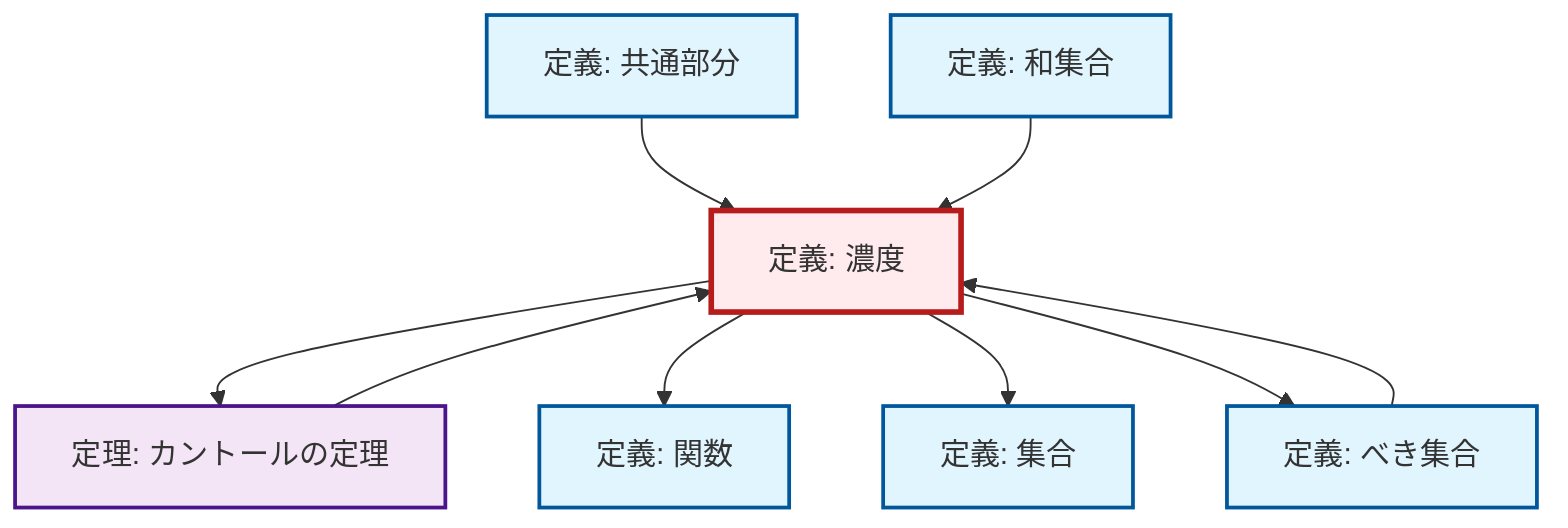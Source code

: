 graph TD
    classDef definition fill:#e1f5fe,stroke:#01579b,stroke-width:2px
    classDef theorem fill:#f3e5f5,stroke:#4a148c,stroke-width:2px
    classDef axiom fill:#fff3e0,stroke:#e65100,stroke-width:2px
    classDef example fill:#e8f5e9,stroke:#1b5e20,stroke-width:2px
    classDef current fill:#ffebee,stroke:#b71c1c,stroke-width:3px
    def-intersection["定義: 共通部分"]:::definition
    thm-cantor["定理: カントールの定理"]:::theorem
    def-power-set["定義: べき集合"]:::definition
    def-function["定義: 関数"]:::definition
    def-set["定義: 集合"]:::definition
    def-cardinality["定義: 濃度"]:::definition
    def-union["定義: 和集合"]:::definition
    def-cardinality --> thm-cantor
    def-intersection --> def-cardinality
    def-union --> def-cardinality
    def-cardinality --> def-function
    thm-cantor --> def-cardinality
    def-power-set --> def-cardinality
    def-cardinality --> def-set
    def-cardinality --> def-power-set
    class def-cardinality current